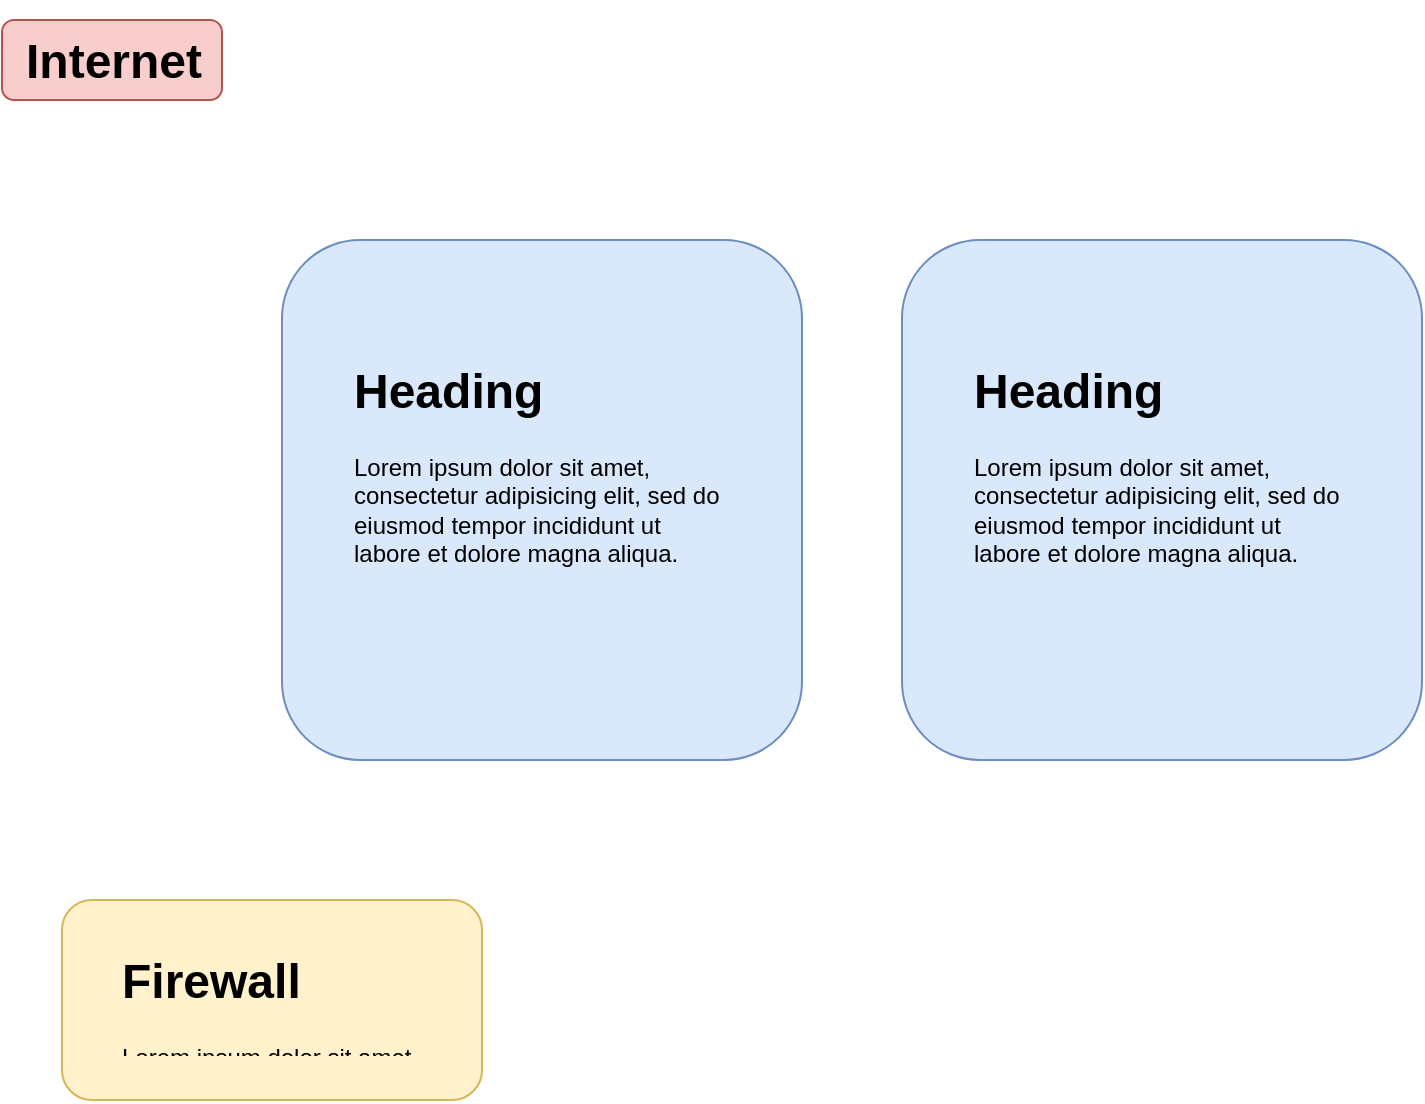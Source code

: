 <mxfile version="22.1.16" type="device">
  <diagram name="Page-1" id="GhjAY5SjDW7EBfkzCjkT">
    <mxGraphModel dx="1194" dy="814" grid="1" gridSize="10" guides="1" tooltips="1" connect="1" arrows="1" fold="1" page="1" pageScale="1" pageWidth="827" pageHeight="1169" math="0" shadow="0">
      <root>
        <mxCell id="0" />
        <mxCell id="1" parent="0" />
        <mxCell id="4a-1hPM6EiVAsbfIswR1-4" value="" style="group" vertex="1" connectable="0" parent="1">
          <mxGeometry x="150" y="120" width="260" height="260" as="geometry" />
        </mxCell>
        <mxCell id="4a-1hPM6EiVAsbfIswR1-1" value="" style="rounded=1;whiteSpace=wrap;html=1;movable=1;resizable=1;rotatable=1;deletable=1;editable=1;locked=0;connectable=1;fillColor=#dae8fc;strokeColor=#6c8ebf;" vertex="1" parent="4a-1hPM6EiVAsbfIswR1-4">
          <mxGeometry width="260" height="260" as="geometry" />
        </mxCell>
        <mxCell id="4a-1hPM6EiVAsbfIswR1-3" value="&lt;h1&gt;Heading&lt;/h1&gt;&lt;p&gt;Lorem ipsum dolor sit amet, consectetur adipisicing elit, sed do eiusmod tempor incididunt ut labore et dolore magna aliqua.&lt;/p&gt;" style="text;html=1;strokeColor=none;fillColor=none;spacing=5;spacingTop=-20;whiteSpace=wrap;overflow=hidden;rounded=0;movable=1;resizable=1;rotatable=1;deletable=1;editable=1;locked=0;connectable=1;" vertex="1" parent="4a-1hPM6EiVAsbfIswR1-4">
          <mxGeometry x="31.2" y="55.714" width="197.6" height="148.571" as="geometry" />
        </mxCell>
        <mxCell id="4a-1hPM6EiVAsbfIswR1-5" value="" style="group" vertex="1" connectable="0" parent="1">
          <mxGeometry x="460" y="120" width="260" height="260" as="geometry" />
        </mxCell>
        <mxCell id="4a-1hPM6EiVAsbfIswR1-6" value="" style="rounded=1;whiteSpace=wrap;html=1;movable=1;resizable=1;rotatable=1;deletable=1;editable=1;locked=0;connectable=1;fillColor=#dae8fc;strokeColor=#6c8ebf;" vertex="1" parent="4a-1hPM6EiVAsbfIswR1-5">
          <mxGeometry width="260" height="260" as="geometry" />
        </mxCell>
        <mxCell id="4a-1hPM6EiVAsbfIswR1-7" value="&lt;h1&gt;Heading&lt;/h1&gt;&lt;p&gt;Lorem ipsum dolor sit amet, consectetur adipisicing elit, sed do eiusmod tempor incididunt ut labore et dolore magna aliqua.&lt;/p&gt;" style="text;html=1;strokeColor=none;fillColor=none;spacing=5;spacingTop=-20;whiteSpace=wrap;overflow=hidden;rounded=0;movable=1;resizable=1;rotatable=1;deletable=1;editable=1;locked=0;connectable=1;" vertex="1" parent="4a-1hPM6EiVAsbfIswR1-5">
          <mxGeometry x="31.2" y="55.714" width="197.6" height="148.571" as="geometry" />
        </mxCell>
        <mxCell id="4a-1hPM6EiVAsbfIswR1-13" value="" style="group" vertex="1" connectable="0" parent="1">
          <mxGeometry x="40" y="450" width="210" height="100" as="geometry" />
        </mxCell>
        <mxCell id="4a-1hPM6EiVAsbfIswR1-14" value="" style="rounded=1;whiteSpace=wrap;html=1;movable=1;resizable=1;rotatable=1;deletable=1;editable=1;locked=0;connectable=1;fillColor=#fff2cc;strokeColor=#d6b656;" vertex="1" parent="4a-1hPM6EiVAsbfIswR1-13">
          <mxGeometry width="210" height="100" as="geometry" />
        </mxCell>
        <mxCell id="4a-1hPM6EiVAsbfIswR1-15" value="&lt;h1&gt;Firewall&lt;/h1&gt;&lt;p&gt;Lorem ipsum dolor sit amet, consectetur adipisicing elit, sed do eiusmod tempor incididunt ut labore et dolore magna aliqua.&lt;/p&gt;" style="text;html=1;strokeColor=none;fillColor=none;spacing=5;spacingTop=-20;whiteSpace=wrap;overflow=hidden;rounded=0;movable=1;resizable=1;rotatable=1;deletable=1;editable=1;locked=0;connectable=1;" vertex="1" parent="4a-1hPM6EiVAsbfIswR1-13">
          <mxGeometry x="25.2" y="21.429" width="159.6" height="57.143" as="geometry" />
        </mxCell>
        <mxCell id="4a-1hPM6EiVAsbfIswR1-16" value="" style="group" vertex="1" connectable="0" parent="1">
          <mxGeometry x="10" y="10" width="110" height="40" as="geometry" />
        </mxCell>
        <mxCell id="4a-1hPM6EiVAsbfIswR1-10" value="" style="rounded=1;whiteSpace=wrap;html=1;movable=1;resizable=1;rotatable=1;deletable=1;editable=1;locked=0;connectable=1;fillColor=#f8cecc;strokeColor=#b85450;" vertex="1" parent="4a-1hPM6EiVAsbfIswR1-16">
          <mxGeometry width="110" height="40" as="geometry" />
        </mxCell>
        <mxCell id="4a-1hPM6EiVAsbfIswR1-11" value="&lt;h1&gt;Internet&lt;/h1&gt;" style="text;html=1;strokeColor=none;fillColor=none;spacing=5;spacingTop=-20;whiteSpace=wrap;overflow=hidden;rounded=0;movable=1;resizable=1;rotatable=1;deletable=1;editable=1;locked=0;connectable=1;" vertex="1" parent="4a-1hPM6EiVAsbfIswR1-16">
          <mxGeometry x="6.769" y="0.714" width="96.462" height="28.571" as="geometry" />
        </mxCell>
      </root>
    </mxGraphModel>
  </diagram>
</mxfile>
